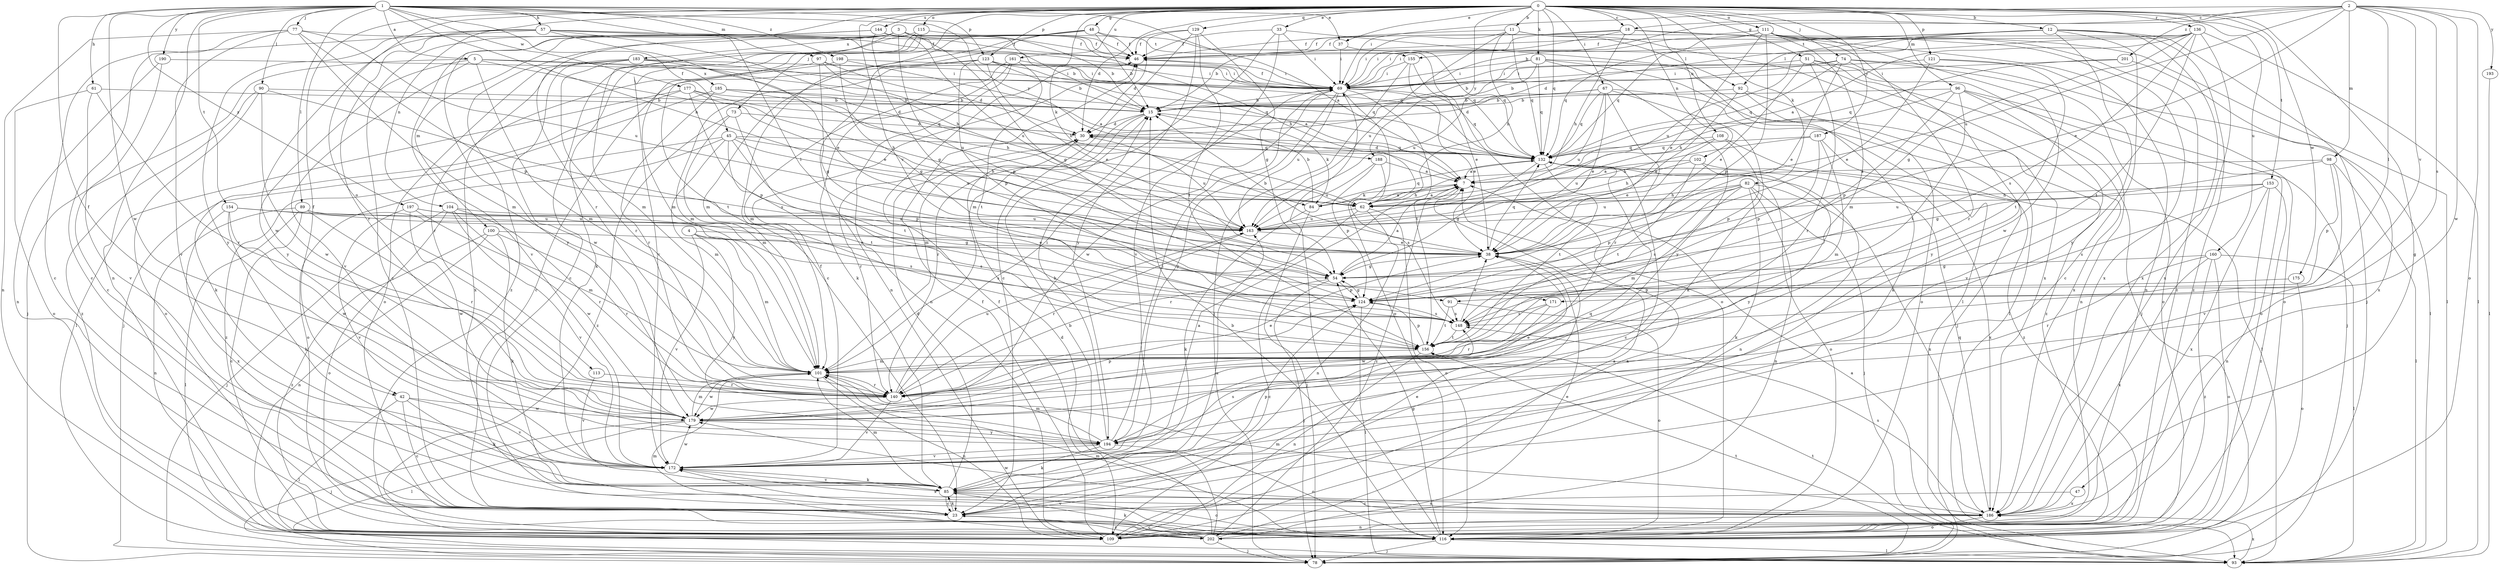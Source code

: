 strict digraph  {
0;
1;
2;
3;
4;
5;
7;
11;
12;
15;
18;
23;
30;
33;
37;
38;
42;
45;
46;
47;
48;
51;
54;
57;
61;
62;
67;
69;
73;
74;
77;
78;
81;
82;
84;
85;
89;
90;
91;
92;
93;
96;
97;
98;
100;
101;
102;
104;
108;
109;
111;
113;
115;
116;
121;
123;
124;
129;
132;
136;
140;
144;
148;
153;
154;
155;
156;
160;
161;
163;
171;
172;
175;
177;
179;
183;
185;
186;
187;
188;
190;
193;
194;
197;
198;
201;
202;
0 -> 11  [label=b];
0 -> 12  [label=b];
0 -> 18  [label=c];
0 -> 30  [label=d];
0 -> 33  [label=e];
0 -> 37  [label=e];
0 -> 42  [label=f];
0 -> 47  [label=g];
0 -> 48  [label=g];
0 -> 51  [label=g];
0 -> 67  [label=i];
0 -> 73  [label=j];
0 -> 74  [label=j];
0 -> 81  [label=k];
0 -> 82  [label=k];
0 -> 84  [label=k];
0 -> 96  [label=m];
0 -> 102  [label=n];
0 -> 104  [label=n];
0 -> 108  [label=n];
0 -> 111  [label=o];
0 -> 113  [label=o];
0 -> 115  [label=o];
0 -> 121  [label=p];
0 -> 123  [label=p];
0 -> 129  [label=q];
0 -> 132  [label=q];
0 -> 136  [label=r];
0 -> 140  [label=r];
0 -> 144  [label=s];
0 -> 153  [label=t];
0 -> 160  [label=u];
0 -> 161  [label=u];
0 -> 171  [label=v];
0 -> 175  [label=w];
0 -> 187  [label=y];
0 -> 188  [label=y];
1 -> 5  [label=a];
1 -> 7  [label=a];
1 -> 37  [label=e];
1 -> 42  [label=f];
1 -> 45  [label=f];
1 -> 57  [label=h];
1 -> 61  [label=h];
1 -> 62  [label=h];
1 -> 77  [label=j];
1 -> 89  [label=l];
1 -> 90  [label=l];
1 -> 91  [label=l];
1 -> 97  [label=m];
1 -> 109  [label=n];
1 -> 123  [label=p];
1 -> 154  [label=t];
1 -> 177  [label=w];
1 -> 179  [label=w];
1 -> 188  [label=y];
1 -> 190  [label=y];
1 -> 197  [label=z];
1 -> 198  [label=z];
2 -> 15  [label=b];
2 -> 18  [label=c];
2 -> 38  [label=e];
2 -> 69  [label=i];
2 -> 91  [label=l];
2 -> 98  [label=m];
2 -> 116  [label=o];
2 -> 148  [label=s];
2 -> 163  [label=u];
2 -> 171  [label=v];
2 -> 179  [label=w];
2 -> 193  [label=y];
2 -> 201  [label=z];
3 -> 15  [label=b];
3 -> 46  [label=f];
3 -> 54  [label=g];
3 -> 62  [label=h];
3 -> 100  [label=m];
3 -> 101  [label=m];
3 -> 124  [label=p];
3 -> 155  [label=t];
3 -> 172  [label=v];
3 -> 183  [label=x];
3 -> 202  [label=z];
4 -> 38  [label=e];
4 -> 101  [label=m];
4 -> 148  [label=s];
4 -> 172  [label=v];
4 -> 194  [label=y];
5 -> 38  [label=e];
5 -> 78  [label=j];
5 -> 101  [label=m];
5 -> 132  [label=q];
5 -> 172  [label=v];
5 -> 185  [label=x];
5 -> 194  [label=y];
7 -> 62  [label=h];
7 -> 84  [label=k];
7 -> 202  [label=z];
11 -> 46  [label=f];
11 -> 62  [label=h];
11 -> 69  [label=i];
11 -> 92  [label=l];
11 -> 132  [label=q];
11 -> 163  [label=u];
11 -> 186  [label=x];
12 -> 23  [label=c];
12 -> 78  [label=j];
12 -> 92  [label=l];
12 -> 132  [label=q];
12 -> 155  [label=t];
12 -> 163  [label=u];
12 -> 186  [label=x];
12 -> 194  [label=y];
12 -> 202  [label=z];
15 -> 30  [label=d];
15 -> 84  [label=k];
15 -> 101  [label=m];
15 -> 140  [label=r];
18 -> 15  [label=b];
18 -> 46  [label=f];
18 -> 62  [label=h];
18 -> 69  [label=i];
18 -> 93  [label=l];
18 -> 109  [label=n];
23 -> 85  [label=k];
23 -> 163  [label=u];
23 -> 202  [label=z];
30 -> 132  [label=q];
30 -> 140  [label=r];
30 -> 163  [label=u];
33 -> 46  [label=f];
33 -> 69  [label=i];
33 -> 93  [label=l];
33 -> 101  [label=m];
33 -> 172  [label=v];
37 -> 69  [label=i];
37 -> 132  [label=q];
38 -> 15  [label=b];
38 -> 54  [label=g];
38 -> 132  [label=q];
42 -> 23  [label=c];
42 -> 85  [label=k];
42 -> 93  [label=l];
42 -> 172  [label=v];
42 -> 179  [label=w];
45 -> 62  [label=h];
45 -> 101  [label=m];
45 -> 116  [label=o];
45 -> 124  [label=p];
45 -> 132  [label=q];
45 -> 156  [label=t];
45 -> 163  [label=u];
45 -> 202  [label=z];
46 -> 69  [label=i];
47 -> 23  [label=c];
47 -> 186  [label=x];
48 -> 15  [label=b];
48 -> 23  [label=c];
48 -> 46  [label=f];
48 -> 101  [label=m];
48 -> 109  [label=n];
48 -> 132  [label=q];
51 -> 38  [label=e];
51 -> 69  [label=i];
51 -> 78  [label=j];
51 -> 109  [label=n];
51 -> 140  [label=r];
51 -> 186  [label=x];
54 -> 7  [label=a];
54 -> 23  [label=c];
54 -> 78  [label=j];
54 -> 124  [label=p];
57 -> 23  [label=c];
57 -> 38  [label=e];
57 -> 46  [label=f];
57 -> 62  [label=h];
57 -> 69  [label=i];
57 -> 132  [label=q];
57 -> 140  [label=r];
57 -> 179  [label=w];
57 -> 194  [label=y];
61 -> 15  [label=b];
61 -> 116  [label=o];
61 -> 140  [label=r];
61 -> 172  [label=v];
62 -> 7  [label=a];
62 -> 109  [label=n];
62 -> 116  [label=o];
62 -> 140  [label=r];
62 -> 163  [label=u];
67 -> 15  [label=b];
67 -> 30  [label=d];
67 -> 38  [label=e];
67 -> 78  [label=j];
67 -> 85  [label=k];
67 -> 132  [label=q];
67 -> 140  [label=r];
67 -> 163  [label=u];
69 -> 15  [label=b];
69 -> 38  [label=e];
69 -> 46  [label=f];
69 -> 116  [label=o];
69 -> 132  [label=q];
69 -> 156  [label=t];
69 -> 163  [label=u];
69 -> 179  [label=w];
69 -> 194  [label=y];
73 -> 30  [label=d];
73 -> 101  [label=m];
73 -> 156  [label=t];
73 -> 202  [label=z];
74 -> 15  [label=b];
74 -> 38  [label=e];
74 -> 69  [label=i];
74 -> 93  [label=l];
74 -> 116  [label=o];
74 -> 132  [label=q];
74 -> 194  [label=y];
77 -> 23  [label=c];
77 -> 46  [label=f];
77 -> 101  [label=m];
77 -> 109  [label=n];
77 -> 124  [label=p];
77 -> 163  [label=u];
77 -> 172  [label=v];
78 -> 156  [label=t];
81 -> 15  [label=b];
81 -> 69  [label=i];
81 -> 93  [label=l];
81 -> 116  [label=o];
81 -> 132  [label=q];
81 -> 163  [label=u];
81 -> 194  [label=y];
82 -> 62  [label=h];
82 -> 78  [label=j];
82 -> 85  [label=k];
82 -> 101  [label=m];
82 -> 109  [label=n];
82 -> 124  [label=p];
82 -> 148  [label=s];
82 -> 163  [label=u];
82 -> 186  [label=x];
84 -> 7  [label=a];
84 -> 15  [label=b];
84 -> 78  [label=j];
84 -> 85  [label=k];
84 -> 132  [label=q];
85 -> 23  [label=c];
85 -> 30  [label=d];
85 -> 101  [label=m];
85 -> 116  [label=o];
85 -> 124  [label=p];
85 -> 172  [label=v];
85 -> 186  [label=x];
89 -> 23  [label=c];
89 -> 54  [label=g];
89 -> 93  [label=l];
89 -> 109  [label=n];
89 -> 140  [label=r];
89 -> 163  [label=u];
90 -> 15  [label=b];
90 -> 116  [label=o];
90 -> 148  [label=s];
90 -> 179  [label=w];
90 -> 202  [label=z];
91 -> 116  [label=o];
91 -> 148  [label=s];
91 -> 156  [label=t];
92 -> 15  [label=b];
92 -> 38  [label=e];
92 -> 85  [label=k];
92 -> 202  [label=z];
93 -> 7  [label=a];
93 -> 156  [label=t];
93 -> 186  [label=x];
96 -> 15  [label=b];
96 -> 62  [label=h];
96 -> 78  [label=j];
96 -> 116  [label=o];
96 -> 124  [label=p];
96 -> 156  [label=t];
96 -> 172  [label=v];
97 -> 30  [label=d];
97 -> 54  [label=g];
97 -> 62  [label=h];
97 -> 69  [label=i];
97 -> 156  [label=t];
98 -> 7  [label=a];
98 -> 54  [label=g];
98 -> 93  [label=l];
98 -> 124  [label=p];
98 -> 172  [label=v];
100 -> 38  [label=e];
100 -> 85  [label=k];
100 -> 109  [label=n];
100 -> 140  [label=r];
100 -> 202  [label=z];
101 -> 109  [label=n];
101 -> 140  [label=r];
101 -> 179  [label=w];
102 -> 7  [label=a];
102 -> 62  [label=h];
102 -> 156  [label=t];
102 -> 186  [label=x];
102 -> 194  [label=y];
104 -> 78  [label=j];
104 -> 116  [label=o];
104 -> 140  [label=r];
104 -> 163  [label=u];
104 -> 172  [label=v];
104 -> 179  [label=w];
108 -> 38  [label=e];
108 -> 124  [label=p];
108 -> 132  [label=q];
108 -> 163  [label=u];
108 -> 202  [label=z];
109 -> 7  [label=a];
109 -> 30  [label=d];
109 -> 38  [label=e];
109 -> 46  [label=f];
111 -> 38  [label=e];
111 -> 46  [label=f];
111 -> 69  [label=i];
111 -> 101  [label=m];
111 -> 124  [label=p];
111 -> 132  [label=q];
111 -> 140  [label=r];
111 -> 179  [label=w];
111 -> 186  [label=x];
111 -> 202  [label=z];
113 -> 140  [label=r];
113 -> 172  [label=v];
115 -> 23  [label=c];
115 -> 46  [label=f];
115 -> 85  [label=k];
115 -> 101  [label=m];
115 -> 172  [label=v];
116 -> 15  [label=b];
116 -> 54  [label=g];
116 -> 69  [label=i];
116 -> 78  [label=j];
116 -> 93  [label=l];
116 -> 101  [label=m];
116 -> 172  [label=v];
121 -> 38  [label=e];
121 -> 69  [label=i];
121 -> 116  [label=o];
121 -> 156  [label=t];
123 -> 7  [label=a];
123 -> 15  [label=b];
123 -> 23  [label=c];
123 -> 38  [label=e];
123 -> 69  [label=i];
123 -> 101  [label=m];
123 -> 124  [label=p];
124 -> 54  [label=g];
124 -> 93  [label=l];
124 -> 148  [label=s];
129 -> 23  [label=c];
129 -> 30  [label=d];
129 -> 46  [label=f];
129 -> 54  [label=g];
129 -> 156  [label=t];
129 -> 194  [label=y];
132 -> 7  [label=a];
132 -> 23  [label=c];
132 -> 30  [label=d];
132 -> 54  [label=g];
132 -> 109  [label=n];
132 -> 116  [label=o];
132 -> 156  [label=t];
136 -> 7  [label=a];
136 -> 30  [label=d];
136 -> 46  [label=f];
136 -> 54  [label=g];
136 -> 69  [label=i];
136 -> 93  [label=l];
136 -> 148  [label=s];
136 -> 156  [label=t];
136 -> 186  [label=x];
140 -> 38  [label=e];
140 -> 69  [label=i];
140 -> 163  [label=u];
140 -> 172  [label=v];
140 -> 179  [label=w];
144 -> 15  [label=b];
144 -> 23  [label=c];
144 -> 46  [label=f];
144 -> 54  [label=g];
144 -> 163  [label=u];
144 -> 194  [label=y];
148 -> 38  [label=e];
148 -> 156  [label=t];
153 -> 62  [label=h];
153 -> 109  [label=n];
153 -> 148  [label=s];
153 -> 163  [label=u];
153 -> 186  [label=x];
153 -> 202  [label=z];
154 -> 85  [label=k];
154 -> 148  [label=s];
154 -> 163  [label=u];
154 -> 179  [label=w];
154 -> 186  [label=x];
155 -> 38  [label=e];
155 -> 69  [label=i];
155 -> 78  [label=j];
155 -> 116  [label=o];
156 -> 101  [label=m];
156 -> 109  [label=n];
156 -> 124  [label=p];
160 -> 54  [label=g];
160 -> 93  [label=l];
160 -> 116  [label=o];
160 -> 140  [label=r];
160 -> 186  [label=x];
160 -> 202  [label=z];
161 -> 69  [label=i];
161 -> 85  [label=k];
161 -> 101  [label=m];
161 -> 109  [label=n];
161 -> 156  [label=t];
163 -> 38  [label=e];
163 -> 140  [label=r];
171 -> 140  [label=r];
171 -> 148  [label=s];
171 -> 179  [label=w];
172 -> 7  [label=a];
172 -> 46  [label=f];
172 -> 85  [label=k];
172 -> 132  [label=q];
172 -> 148  [label=s];
172 -> 179  [label=w];
172 -> 186  [label=x];
175 -> 116  [label=o];
175 -> 124  [label=p];
177 -> 15  [label=b];
177 -> 30  [label=d];
177 -> 62  [label=h];
177 -> 85  [label=k];
177 -> 93  [label=l];
177 -> 124  [label=p];
179 -> 38  [label=e];
179 -> 78  [label=j];
179 -> 93  [label=l];
179 -> 101  [label=m];
179 -> 124  [label=p];
179 -> 194  [label=y];
183 -> 69  [label=i];
183 -> 116  [label=o];
183 -> 132  [label=q];
183 -> 140  [label=r];
183 -> 163  [label=u];
183 -> 179  [label=w];
183 -> 186  [label=x];
185 -> 15  [label=b];
185 -> 62  [label=h];
185 -> 78  [label=j];
185 -> 132  [label=q];
185 -> 140  [label=r];
186 -> 101  [label=m];
186 -> 109  [label=n];
186 -> 116  [label=o];
186 -> 132  [label=q];
186 -> 148  [label=s];
186 -> 179  [label=w];
187 -> 62  [label=h];
187 -> 93  [label=l];
187 -> 101  [label=m];
187 -> 124  [label=p];
187 -> 132  [label=q];
188 -> 7  [label=a];
188 -> 124  [label=p];
188 -> 148  [label=s];
188 -> 163  [label=u];
190 -> 23  [label=c];
190 -> 69  [label=i];
190 -> 109  [label=n];
193 -> 93  [label=l];
194 -> 15  [label=b];
194 -> 69  [label=i];
194 -> 85  [label=k];
194 -> 101  [label=m];
194 -> 116  [label=o];
194 -> 172  [label=v];
197 -> 101  [label=m];
197 -> 148  [label=s];
197 -> 163  [label=u];
197 -> 172  [label=v];
197 -> 179  [label=w];
198 -> 7  [label=a];
198 -> 54  [label=g];
198 -> 69  [label=i];
198 -> 140  [label=r];
201 -> 69  [label=i];
201 -> 132  [label=q];
201 -> 186  [label=x];
202 -> 7  [label=a];
202 -> 15  [label=b];
202 -> 23  [label=c];
202 -> 38  [label=e];
202 -> 46  [label=f];
202 -> 78  [label=j];
202 -> 85  [label=k];
202 -> 101  [label=m];
}
